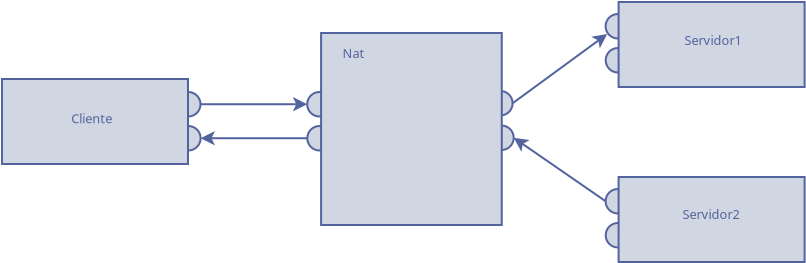 <?xml version="1.0" encoding="UTF-8"?>
<dia:diagram xmlns:dia="http://www.lysator.liu.se/~alla/dia/">
  <dia:layer name="Background" visible="true" active="true">
    <dia:group>
      <dia:object type="Geometric - Perfect Circle" version="1" id="O0">
        <dia:attribute name="obj_pos">
          <dia:point val="23.25,9.2"/>
        </dia:attribute>
        <dia:attribute name="obj_bb">
          <dia:rectangle val="23.2,9.15;24.525,10.475"/>
        </dia:attribute>
        <dia:attribute name="meta">
          <dia:composite type="dict"/>
        </dia:attribute>
        <dia:attribute name="elem_corner">
          <dia:point val="23.25,9.2"/>
        </dia:attribute>
        <dia:attribute name="elem_width">
          <dia:real val="1.225"/>
        </dia:attribute>
        <dia:attribute name="elem_height">
          <dia:real val="1.225"/>
        </dia:attribute>
        <dia:attribute name="line_width">
          <dia:real val="0.1"/>
        </dia:attribute>
        <dia:attribute name="line_colour">
          <dia:color val="#53639d"/>
        </dia:attribute>
        <dia:attribute name="fill_colour">
          <dia:color val="#d1d6e3"/>
        </dia:attribute>
        <dia:attribute name="show_background">
          <dia:boolean val="true"/>
        </dia:attribute>
        <dia:attribute name="line_style">
          <dia:enum val="0"/>
          <dia:real val="1"/>
        </dia:attribute>
        <dia:attribute name="flip_horizontal">
          <dia:boolean val="false"/>
        </dia:attribute>
        <dia:attribute name="flip_vertical">
          <dia:boolean val="false"/>
        </dia:attribute>
        <dia:attribute name="subscale">
          <dia:real val="1"/>
        </dia:attribute>
      </dia:object>
      <dia:object type="Geometric - Perfect Circle" version="1" id="O1">
        <dia:attribute name="obj_pos">
          <dia:point val="23.255,10.9"/>
        </dia:attribute>
        <dia:attribute name="obj_bb">
          <dia:rectangle val="23.205,10.85;24.53,12.175"/>
        </dia:attribute>
        <dia:attribute name="meta">
          <dia:composite type="dict"/>
        </dia:attribute>
        <dia:attribute name="elem_corner">
          <dia:point val="23.255,10.9"/>
        </dia:attribute>
        <dia:attribute name="elem_width">
          <dia:real val="1.225"/>
        </dia:attribute>
        <dia:attribute name="elem_height">
          <dia:real val="1.225"/>
        </dia:attribute>
        <dia:attribute name="line_width">
          <dia:real val="0.1"/>
        </dia:attribute>
        <dia:attribute name="line_colour">
          <dia:color val="#53639d"/>
        </dia:attribute>
        <dia:attribute name="fill_colour">
          <dia:color val="#d1d6e3"/>
        </dia:attribute>
        <dia:attribute name="show_background">
          <dia:boolean val="true"/>
        </dia:attribute>
        <dia:attribute name="line_style">
          <dia:enum val="0"/>
          <dia:real val="1"/>
        </dia:attribute>
        <dia:attribute name="flip_horizontal">
          <dia:boolean val="false"/>
        </dia:attribute>
        <dia:attribute name="flip_vertical">
          <dia:boolean val="false"/>
        </dia:attribute>
        <dia:attribute name="subscale">
          <dia:real val="1"/>
        </dia:attribute>
      </dia:object>
      <dia:object type="Standard - Box" version="0" id="O2">
        <dia:attribute name="obj_pos">
          <dia:point val="14.55,8.55"/>
        </dia:attribute>
        <dia:attribute name="obj_bb">
          <dia:rectangle val="14.5,8.5;23.9,12.85"/>
        </dia:attribute>
        <dia:attribute name="elem_corner">
          <dia:point val="14.55,8.55"/>
        </dia:attribute>
        <dia:attribute name="elem_width">
          <dia:real val="9.3"/>
        </dia:attribute>
        <dia:attribute name="elem_height">
          <dia:real val="4.25"/>
        </dia:attribute>
        <dia:attribute name="border_width">
          <dia:real val="0.1"/>
        </dia:attribute>
        <dia:attribute name="border_color">
          <dia:color val="#53639d"/>
        </dia:attribute>
        <dia:attribute name="inner_color">
          <dia:color val="#d1d6e3"/>
        </dia:attribute>
        <dia:attribute name="show_background">
          <dia:boolean val="true"/>
        </dia:attribute>
      </dia:object>
    </dia:group>
    <dia:object type="Geometric - Perfect Circle" version="1" id="O3">
      <dia:attribute name="obj_pos">
        <dia:point val="38.855,9.15"/>
      </dia:attribute>
      <dia:attribute name="obj_bb">
        <dia:rectangle val="38.805,9.1;40.13,10.425"/>
      </dia:attribute>
      <dia:attribute name="meta">
        <dia:composite type="dict"/>
      </dia:attribute>
      <dia:attribute name="elem_corner">
        <dia:point val="38.855,9.15"/>
      </dia:attribute>
      <dia:attribute name="elem_width">
        <dia:real val="1.225"/>
      </dia:attribute>
      <dia:attribute name="elem_height">
        <dia:real val="1.225"/>
      </dia:attribute>
      <dia:attribute name="line_width">
        <dia:real val="0.1"/>
      </dia:attribute>
      <dia:attribute name="line_colour">
        <dia:color val="#53639d"/>
      </dia:attribute>
      <dia:attribute name="fill_colour">
        <dia:color val="#d1d6e3"/>
      </dia:attribute>
      <dia:attribute name="show_background">
        <dia:boolean val="true"/>
      </dia:attribute>
      <dia:attribute name="line_style">
        <dia:enum val="0"/>
        <dia:real val="1"/>
      </dia:attribute>
      <dia:attribute name="flip_horizontal">
        <dia:boolean val="false"/>
      </dia:attribute>
      <dia:attribute name="flip_vertical">
        <dia:boolean val="false"/>
      </dia:attribute>
      <dia:attribute name="subscale">
        <dia:real val="1"/>
      </dia:attribute>
    </dia:object>
    <dia:object type="Geometric - Perfect Circle" version="1" id="O4">
      <dia:attribute name="obj_pos">
        <dia:point val="38.91,10.876"/>
      </dia:attribute>
      <dia:attribute name="obj_bb">
        <dia:rectangle val="38.86,10.826;40.185,12.151"/>
      </dia:attribute>
      <dia:attribute name="meta">
        <dia:composite type="dict"/>
      </dia:attribute>
      <dia:attribute name="elem_corner">
        <dia:point val="38.91,10.876"/>
      </dia:attribute>
      <dia:attribute name="elem_width">
        <dia:real val="1.225"/>
      </dia:attribute>
      <dia:attribute name="elem_height">
        <dia:real val="1.225"/>
      </dia:attribute>
      <dia:attribute name="line_width">
        <dia:real val="0.1"/>
      </dia:attribute>
      <dia:attribute name="line_colour">
        <dia:color val="#53639d"/>
      </dia:attribute>
      <dia:attribute name="fill_colour">
        <dia:color val="#d1d6e3"/>
      </dia:attribute>
      <dia:attribute name="show_background">
        <dia:boolean val="true"/>
      </dia:attribute>
      <dia:attribute name="line_style">
        <dia:enum val="0"/>
        <dia:real val="1"/>
      </dia:attribute>
      <dia:attribute name="flip_horizontal">
        <dia:boolean val="false"/>
      </dia:attribute>
      <dia:attribute name="flip_vertical">
        <dia:boolean val="false"/>
      </dia:attribute>
      <dia:attribute name="subscale">
        <dia:real val="1"/>
      </dia:attribute>
    </dia:object>
    <dia:object type="Geometric - Perfect Circle" version="1" id="O5">
      <dia:attribute name="obj_pos">
        <dia:point val="29.81,9.2"/>
      </dia:attribute>
      <dia:attribute name="obj_bb">
        <dia:rectangle val="29.76,9.15;31.085,10.475"/>
      </dia:attribute>
      <dia:attribute name="meta">
        <dia:composite type="dict"/>
      </dia:attribute>
      <dia:attribute name="elem_corner">
        <dia:point val="29.81,9.2"/>
      </dia:attribute>
      <dia:attribute name="elem_width">
        <dia:real val="1.225"/>
      </dia:attribute>
      <dia:attribute name="elem_height">
        <dia:real val="1.225"/>
      </dia:attribute>
      <dia:attribute name="line_width">
        <dia:real val="0.1"/>
      </dia:attribute>
      <dia:attribute name="line_colour">
        <dia:color val="#53639d"/>
      </dia:attribute>
      <dia:attribute name="fill_colour">
        <dia:color val="#d1d6e3"/>
      </dia:attribute>
      <dia:attribute name="show_background">
        <dia:boolean val="true"/>
      </dia:attribute>
      <dia:attribute name="line_style">
        <dia:enum val="0"/>
        <dia:real val="1"/>
      </dia:attribute>
      <dia:attribute name="flip_horizontal">
        <dia:boolean val="false"/>
      </dia:attribute>
      <dia:attribute name="flip_vertical">
        <dia:boolean val="false"/>
      </dia:attribute>
      <dia:attribute name="subscale">
        <dia:real val="1"/>
      </dia:attribute>
    </dia:object>
    <dia:object type="Geometric - Perfect Circle" version="1" id="O6">
      <dia:attribute name="obj_pos">
        <dia:point val="29.815,10.9"/>
      </dia:attribute>
      <dia:attribute name="obj_bb">
        <dia:rectangle val="29.765,10.85;31.09,12.175"/>
      </dia:attribute>
      <dia:attribute name="meta">
        <dia:composite type="dict"/>
      </dia:attribute>
      <dia:attribute name="elem_corner">
        <dia:point val="29.815,10.9"/>
      </dia:attribute>
      <dia:attribute name="elem_width">
        <dia:real val="1.225"/>
      </dia:attribute>
      <dia:attribute name="elem_height">
        <dia:real val="1.225"/>
      </dia:attribute>
      <dia:attribute name="line_width">
        <dia:real val="0.1"/>
      </dia:attribute>
      <dia:attribute name="line_colour">
        <dia:color val="#53639d"/>
      </dia:attribute>
      <dia:attribute name="fill_colour">
        <dia:color val="#d1d6e3"/>
      </dia:attribute>
      <dia:attribute name="show_background">
        <dia:boolean val="true"/>
      </dia:attribute>
      <dia:attribute name="line_style">
        <dia:enum val="0"/>
        <dia:real val="1"/>
      </dia:attribute>
      <dia:attribute name="flip_horizontal">
        <dia:boolean val="false"/>
      </dia:attribute>
      <dia:attribute name="flip_vertical">
        <dia:boolean val="false"/>
      </dia:attribute>
      <dia:attribute name="subscale">
        <dia:real val="1"/>
      </dia:attribute>
    </dia:object>
    <dia:object type="Standard - Box" version="0" id="O7">
      <dia:attribute name="obj_pos">
        <dia:point val="30.505,6.25"/>
      </dia:attribute>
      <dia:attribute name="obj_bb">
        <dia:rectangle val="30.455,6.2;39.588,15.9"/>
      </dia:attribute>
      <dia:attribute name="elem_corner">
        <dia:point val="30.505,6.25"/>
      </dia:attribute>
      <dia:attribute name="elem_width">
        <dia:real val="9.033"/>
      </dia:attribute>
      <dia:attribute name="elem_height">
        <dia:real val="9.6"/>
      </dia:attribute>
      <dia:attribute name="border_width">
        <dia:real val="0.1"/>
      </dia:attribute>
      <dia:attribute name="border_color">
        <dia:color val="#53639d"/>
      </dia:attribute>
      <dia:attribute name="inner_color">
        <dia:color val="#d1d6e3"/>
      </dia:attribute>
      <dia:attribute name="show_background">
        <dia:boolean val="true"/>
      </dia:attribute>
    </dia:object>
    <dia:object type="Standard - Text" version="1" id="O8">
      <dia:attribute name="obj_pos">
        <dia:point val="18.012,10.762"/>
      </dia:attribute>
      <dia:attribute name="obj_bb">
        <dia:rectangle val="18.012,10.168;20.26,10.915"/>
      </dia:attribute>
      <dia:attribute name="text">
        <dia:composite type="text">
          <dia:attribute name="string">
            <dia:string>#Cliente#</dia:string>
          </dia:attribute>
          <dia:attribute name="font">
            <dia:font family="sans" style="0" name="Helvetica"/>
          </dia:attribute>
          <dia:attribute name="height">
            <dia:real val="0.8"/>
          </dia:attribute>
          <dia:attribute name="pos">
            <dia:point val="18.012,10.762"/>
          </dia:attribute>
          <dia:attribute name="color">
            <dia:color val="#53639d"/>
          </dia:attribute>
          <dia:attribute name="alignment">
            <dia:enum val="0"/>
          </dia:attribute>
        </dia:composite>
      </dia:attribute>
      <dia:attribute name="valign">
        <dia:enum val="3"/>
      </dia:attribute>
    </dia:object>
    <dia:object type="Standard - Text" version="1" id="O9">
      <dia:attribute name="obj_pos">
        <dia:point val="31.58,7.495"/>
      </dia:attribute>
      <dia:attribute name="obj_bb">
        <dia:rectangle val="31.58,6.9;32.703,7.647"/>
      </dia:attribute>
      <dia:attribute name="text">
        <dia:composite type="text">
          <dia:attribute name="string">
            <dia:string>#Nat#</dia:string>
          </dia:attribute>
          <dia:attribute name="font">
            <dia:font family="sans" style="0" name="Helvetica"/>
          </dia:attribute>
          <dia:attribute name="height">
            <dia:real val="0.8"/>
          </dia:attribute>
          <dia:attribute name="pos">
            <dia:point val="31.58,7.495"/>
          </dia:attribute>
          <dia:attribute name="color">
            <dia:color val="#53639d"/>
          </dia:attribute>
          <dia:attribute name="alignment">
            <dia:enum val="0"/>
          </dia:attribute>
        </dia:composite>
      </dia:attribute>
      <dia:attribute name="valign">
        <dia:enum val="3"/>
      </dia:attribute>
    </dia:object>
    <dia:object type="Standard - Line" version="0" id="O10">
      <dia:attribute name="obj_pos">
        <dia:point val="24.475,9.812"/>
      </dia:attribute>
      <dia:attribute name="obj_bb">
        <dia:rectangle val="24.425,9.451;29.922,10.174"/>
      </dia:attribute>
      <dia:attribute name="conn_endpoints">
        <dia:point val="24.475,9.812"/>
        <dia:point val="29.81,9.812"/>
      </dia:attribute>
      <dia:attribute name="numcp">
        <dia:int val="1"/>
      </dia:attribute>
      <dia:attribute name="line_color">
        <dia:color val="#53639d"/>
      </dia:attribute>
      <dia:attribute name="end_arrow">
        <dia:enum val="22"/>
      </dia:attribute>
      <dia:attribute name="end_arrow_length">
        <dia:real val="0.5"/>
      </dia:attribute>
      <dia:attribute name="end_arrow_width">
        <dia:real val="0.5"/>
      </dia:attribute>
      <dia:connections>
        <dia:connection handle="0" to="O0" connection="3"/>
        <dia:connection handle="1" to="O5" connection="2"/>
      </dia:connections>
    </dia:object>
    <dia:object type="Standard - Line" version="0" id="O11">
      <dia:attribute name="obj_pos">
        <dia:point val="24.48,11.512"/>
      </dia:attribute>
      <dia:attribute name="obj_bb">
        <dia:rectangle val="24.43,11.151;29.865,11.874"/>
      </dia:attribute>
      <dia:attribute name="conn_endpoints">
        <dia:point val="24.48,11.512"/>
        <dia:point val="29.815,11.512"/>
      </dia:attribute>
      <dia:attribute name="numcp">
        <dia:int val="1"/>
      </dia:attribute>
      <dia:attribute name="line_color">
        <dia:color val="#53639d"/>
      </dia:attribute>
      <dia:attribute name="start_arrow">
        <dia:enum val="22"/>
      </dia:attribute>
      <dia:attribute name="start_arrow_length">
        <dia:real val="0.5"/>
      </dia:attribute>
      <dia:attribute name="start_arrow_width">
        <dia:real val="0.5"/>
      </dia:attribute>
      <dia:connections>
        <dia:connection handle="0" to="O1" connection="3"/>
        <dia:connection handle="1" to="O6" connection="2"/>
      </dia:connections>
    </dia:object>
    <dia:object type="Standard - Line" version="0" id="O12">
      <dia:attribute name="obj_pos">
        <dia:point val="40.08,9.762"/>
      </dia:attribute>
      <dia:attribute name="obj_bb">
        <dia:rectangle val="40.01,6.234;44.898,9.832"/>
      </dia:attribute>
      <dia:attribute name="conn_endpoints">
        <dia:point val="40.08,9.762"/>
        <dia:point val="44.808,6.304"/>
      </dia:attribute>
      <dia:attribute name="numcp">
        <dia:int val="1"/>
      </dia:attribute>
      <dia:attribute name="line_color">
        <dia:color val="#53639d"/>
      </dia:attribute>
      <dia:attribute name="end_arrow">
        <dia:enum val="22"/>
      </dia:attribute>
      <dia:attribute name="end_arrow_length">
        <dia:real val="0.5"/>
      </dia:attribute>
      <dia:attribute name="end_arrow_width">
        <dia:real val="0.5"/>
      </dia:attribute>
      <dia:connections>
        <dia:connection handle="0" to="O3" connection="3"/>
        <dia:connection handle="1" to="O18" connection="8"/>
      </dia:connections>
    </dia:object>
    <dia:object type="Standard - Line" version="0" id="O13">
      <dia:attribute name="obj_pos">
        <dia:point val="44.73,14.662"/>
      </dia:attribute>
      <dia:attribute name="obj_bb">
        <dia:rectangle val="40.043,11.419;44.8,14.732"/>
      </dia:attribute>
      <dia:attribute name="conn_endpoints">
        <dia:point val="44.73,14.662"/>
        <dia:point val="40.135,11.489"/>
      </dia:attribute>
      <dia:attribute name="numcp">
        <dia:int val="1"/>
      </dia:attribute>
      <dia:attribute name="line_color">
        <dia:color val="#53639d"/>
      </dia:attribute>
      <dia:attribute name="end_arrow">
        <dia:enum val="22"/>
      </dia:attribute>
      <dia:attribute name="end_arrow_length">
        <dia:real val="0.5"/>
      </dia:attribute>
      <dia:attribute name="end_arrow_width">
        <dia:real val="0.5"/>
      </dia:attribute>
      <dia:connections>
        <dia:connection handle="0" to="O14" connection="2"/>
        <dia:connection handle="1" to="O4" connection="3"/>
      </dia:connections>
    </dia:object>
    <dia:group>
      <dia:object type="Geometric - Perfect Circle" version="1" id="O14">
        <dia:attribute name="obj_pos">
          <dia:point val="44.73,14.05"/>
        </dia:attribute>
        <dia:attribute name="obj_bb">
          <dia:rectangle val="44.68,14;46.005,15.325"/>
        </dia:attribute>
        <dia:attribute name="meta">
          <dia:composite type="dict"/>
        </dia:attribute>
        <dia:attribute name="elem_corner">
          <dia:point val="44.73,14.05"/>
        </dia:attribute>
        <dia:attribute name="elem_width">
          <dia:real val="1.225"/>
        </dia:attribute>
        <dia:attribute name="elem_height">
          <dia:real val="1.225"/>
        </dia:attribute>
        <dia:attribute name="line_width">
          <dia:real val="0.1"/>
        </dia:attribute>
        <dia:attribute name="line_colour">
          <dia:color val="#53639d"/>
        </dia:attribute>
        <dia:attribute name="fill_colour">
          <dia:color val="#d1d6e3"/>
        </dia:attribute>
        <dia:attribute name="show_background">
          <dia:boolean val="true"/>
        </dia:attribute>
        <dia:attribute name="line_style">
          <dia:enum val="0"/>
          <dia:real val="1"/>
        </dia:attribute>
        <dia:attribute name="flip_horizontal">
          <dia:boolean val="false"/>
        </dia:attribute>
        <dia:attribute name="flip_vertical">
          <dia:boolean val="false"/>
        </dia:attribute>
        <dia:attribute name="subscale">
          <dia:real val="1"/>
        </dia:attribute>
      </dia:object>
      <dia:object type="Geometric - Perfect Circle" version="1" id="O15">
        <dia:attribute name="obj_pos">
          <dia:point val="44.735,15.75"/>
        </dia:attribute>
        <dia:attribute name="obj_bb">
          <dia:rectangle val="44.685,15.7;46.01,17.025"/>
        </dia:attribute>
        <dia:attribute name="meta">
          <dia:composite type="dict"/>
        </dia:attribute>
        <dia:attribute name="elem_corner">
          <dia:point val="44.735,15.75"/>
        </dia:attribute>
        <dia:attribute name="elem_width">
          <dia:real val="1.225"/>
        </dia:attribute>
        <dia:attribute name="elem_height">
          <dia:real val="1.225"/>
        </dia:attribute>
        <dia:attribute name="line_width">
          <dia:real val="0.1"/>
        </dia:attribute>
        <dia:attribute name="line_colour">
          <dia:color val="#53639d"/>
        </dia:attribute>
        <dia:attribute name="fill_colour">
          <dia:color val="#d1d6e3"/>
        </dia:attribute>
        <dia:attribute name="show_background">
          <dia:boolean val="true"/>
        </dia:attribute>
        <dia:attribute name="line_style">
          <dia:enum val="0"/>
          <dia:real val="1"/>
        </dia:attribute>
        <dia:attribute name="flip_horizontal">
          <dia:boolean val="false"/>
        </dia:attribute>
        <dia:attribute name="flip_vertical">
          <dia:boolean val="false"/>
        </dia:attribute>
        <dia:attribute name="subscale">
          <dia:real val="1"/>
        </dia:attribute>
      </dia:object>
      <dia:group>
        <dia:object type="Standard - Box" version="0" id="O16">
          <dia:attribute name="obj_pos">
            <dia:point val="45.38,13.45"/>
          </dia:attribute>
          <dia:attribute name="obj_bb">
            <dia:rectangle val="45.33,13.4;54.73,17.75"/>
          </dia:attribute>
          <dia:attribute name="elem_corner">
            <dia:point val="45.38,13.45"/>
          </dia:attribute>
          <dia:attribute name="elem_width">
            <dia:real val="9.3"/>
          </dia:attribute>
          <dia:attribute name="elem_height">
            <dia:real val="4.25"/>
          </dia:attribute>
          <dia:attribute name="border_width">
            <dia:real val="0.1"/>
          </dia:attribute>
          <dia:attribute name="border_color">
            <dia:color val="#53639d"/>
          </dia:attribute>
          <dia:attribute name="inner_color">
            <dia:color val="#d1d6e3"/>
          </dia:attribute>
          <dia:attribute name="show_background">
            <dia:boolean val="true"/>
          </dia:attribute>
        </dia:object>
        <dia:object type="Standard - Text" version="1" id="O17">
          <dia:attribute name="obj_pos">
            <dia:point val="48.58,15.545"/>
          </dia:attribute>
          <dia:attribute name="obj_bb">
            <dia:rectangle val="48.58,14.95;51.672,15.697"/>
          </dia:attribute>
          <dia:attribute name="text">
            <dia:composite type="text">
              <dia:attribute name="string">
                <dia:string>#Servidor2#</dia:string>
              </dia:attribute>
              <dia:attribute name="font">
                <dia:font family="sans" style="0" name="Helvetica"/>
              </dia:attribute>
              <dia:attribute name="height">
                <dia:real val="0.8"/>
              </dia:attribute>
              <dia:attribute name="pos">
                <dia:point val="48.58,15.545"/>
              </dia:attribute>
              <dia:attribute name="color">
                <dia:color val="#53639d"/>
              </dia:attribute>
              <dia:attribute name="alignment">
                <dia:enum val="0"/>
              </dia:attribute>
            </dia:composite>
          </dia:attribute>
          <dia:attribute name="valign">
            <dia:enum val="3"/>
          </dia:attribute>
        </dia:object>
      </dia:group>
    </dia:group>
    <dia:group>
      <dia:object type="Geometric - Perfect Circle" version="1" id="O18">
        <dia:attribute name="obj_pos">
          <dia:point val="44.73,5.3"/>
        </dia:attribute>
        <dia:attribute name="obj_bb">
          <dia:rectangle val="44.68,5.25;46.005,6.575"/>
        </dia:attribute>
        <dia:attribute name="meta">
          <dia:composite type="dict"/>
        </dia:attribute>
        <dia:attribute name="elem_corner">
          <dia:point val="44.73,5.3"/>
        </dia:attribute>
        <dia:attribute name="elem_width">
          <dia:real val="1.225"/>
        </dia:attribute>
        <dia:attribute name="elem_height">
          <dia:real val="1.225"/>
        </dia:attribute>
        <dia:attribute name="line_width">
          <dia:real val="0.1"/>
        </dia:attribute>
        <dia:attribute name="line_colour">
          <dia:color val="#53639d"/>
        </dia:attribute>
        <dia:attribute name="fill_colour">
          <dia:color val="#d1d6e3"/>
        </dia:attribute>
        <dia:attribute name="show_background">
          <dia:boolean val="true"/>
        </dia:attribute>
        <dia:attribute name="line_style">
          <dia:enum val="0"/>
          <dia:real val="1"/>
        </dia:attribute>
        <dia:attribute name="flip_horizontal">
          <dia:boolean val="false"/>
        </dia:attribute>
        <dia:attribute name="flip_vertical">
          <dia:boolean val="false"/>
        </dia:attribute>
        <dia:attribute name="subscale">
          <dia:real val="1"/>
        </dia:attribute>
      </dia:object>
      <dia:object type="Geometric - Perfect Circle" version="1" id="O19">
        <dia:attribute name="obj_pos">
          <dia:point val="44.735,7"/>
        </dia:attribute>
        <dia:attribute name="obj_bb">
          <dia:rectangle val="44.685,6.95;46.01,8.275"/>
        </dia:attribute>
        <dia:attribute name="meta">
          <dia:composite type="dict"/>
        </dia:attribute>
        <dia:attribute name="elem_corner">
          <dia:point val="44.735,7"/>
        </dia:attribute>
        <dia:attribute name="elem_width">
          <dia:real val="1.225"/>
        </dia:attribute>
        <dia:attribute name="elem_height">
          <dia:real val="1.225"/>
        </dia:attribute>
        <dia:attribute name="line_width">
          <dia:real val="0.1"/>
        </dia:attribute>
        <dia:attribute name="line_colour">
          <dia:color val="#53639d"/>
        </dia:attribute>
        <dia:attribute name="fill_colour">
          <dia:color val="#d1d6e3"/>
        </dia:attribute>
        <dia:attribute name="show_background">
          <dia:boolean val="true"/>
        </dia:attribute>
        <dia:attribute name="line_style">
          <dia:enum val="0"/>
          <dia:real val="1"/>
        </dia:attribute>
        <dia:attribute name="flip_horizontal">
          <dia:boolean val="false"/>
        </dia:attribute>
        <dia:attribute name="flip_vertical">
          <dia:boolean val="false"/>
        </dia:attribute>
        <dia:attribute name="subscale">
          <dia:real val="1"/>
        </dia:attribute>
      </dia:object>
      <dia:group>
        <dia:object type="Standard - Box" version="0" id="O20">
          <dia:attribute name="obj_pos">
            <dia:point val="45.38,4.7"/>
          </dia:attribute>
          <dia:attribute name="obj_bb">
            <dia:rectangle val="45.33,4.65;54.73,9"/>
          </dia:attribute>
          <dia:attribute name="elem_corner">
            <dia:point val="45.38,4.7"/>
          </dia:attribute>
          <dia:attribute name="elem_width">
            <dia:real val="9.3"/>
          </dia:attribute>
          <dia:attribute name="elem_height">
            <dia:real val="4.25"/>
          </dia:attribute>
          <dia:attribute name="border_width">
            <dia:real val="0.1"/>
          </dia:attribute>
          <dia:attribute name="border_color">
            <dia:color val="#53639d"/>
          </dia:attribute>
          <dia:attribute name="inner_color">
            <dia:color val="#d1d6e3"/>
          </dia:attribute>
          <dia:attribute name="show_background">
            <dia:boolean val="true"/>
          </dia:attribute>
        </dia:object>
        <dia:object type="Standard - Text" version="1" id="O21">
          <dia:attribute name="obj_pos">
            <dia:point val="48.68,6.845"/>
          </dia:attribute>
          <dia:attribute name="obj_bb">
            <dia:rectangle val="48.68,6.25;51.773,6.997"/>
          </dia:attribute>
          <dia:attribute name="text">
            <dia:composite type="text">
              <dia:attribute name="string">
                <dia:string>#Servidor1#</dia:string>
              </dia:attribute>
              <dia:attribute name="font">
                <dia:font family="sans" style="0" name="Helvetica"/>
              </dia:attribute>
              <dia:attribute name="height">
                <dia:real val="0.8"/>
              </dia:attribute>
              <dia:attribute name="pos">
                <dia:point val="48.68,6.845"/>
              </dia:attribute>
              <dia:attribute name="color">
                <dia:color val="#53639d"/>
              </dia:attribute>
              <dia:attribute name="alignment">
                <dia:enum val="0"/>
              </dia:attribute>
            </dia:composite>
          </dia:attribute>
          <dia:attribute name="valign">
            <dia:enum val="3"/>
          </dia:attribute>
        </dia:object>
      </dia:group>
    </dia:group>
  </dia:layer>
</dia:diagram>
